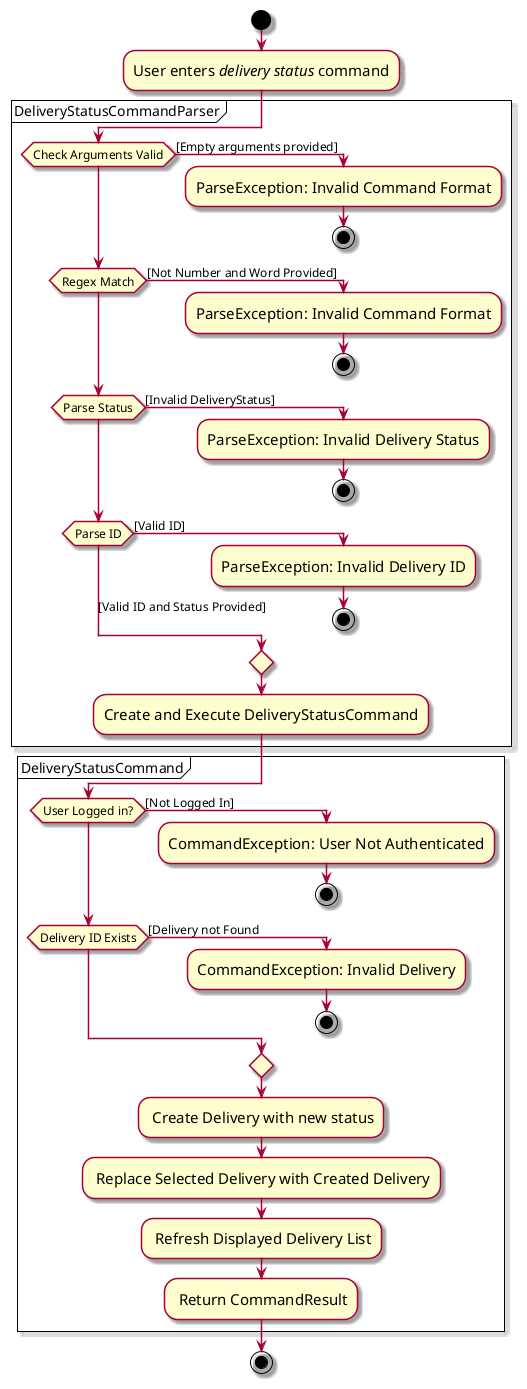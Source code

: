@startuml
skin rose
skinparam ActivityFontSize 15
skinparam ArrowFontSize 12

!pragma useVerticalIf on
start
:User enters <i>delivery status</i> command;
partition DeliveryStatusCommandParser {
    if (Check Arguments Valid) then ([Empty arguments provided])
        :ParseException: Invalid Command Format;
        stop
    elseif (Regex Match) then ([Not Number and Word Provided])
        :ParseException: Invalid Command Format;
        stop
    elseif (Parse Status) then ([Invalid DeliveryStatus])
        :ParseException: Invalid Delivery Status;
        stop
    elseif (Parse ID) then ([Valid ID])
        :ParseException: Invalid Delivery ID;
         stop
    else ([Valid ID and Status Provided])
    endif
    :Create and Execute DeliveryStatusCommand;
}

partition DeliveryStatusCommand {
    if (User Logged in?) then ([Not Logged In])
        :CommandException: User Not Authenticated;
        stop
    elseif (Delivery ID Exists) then ([Delivery not Found)
        :CommandException: Invalid Delivery;
        stop
    else ()
    endif
    : Create Delivery with new status;
    : Replace Selected Delivery with Created Delivery;
    : Refresh Displayed Delivery List;
    : Return CommandResult;
}




stop

@enduml
